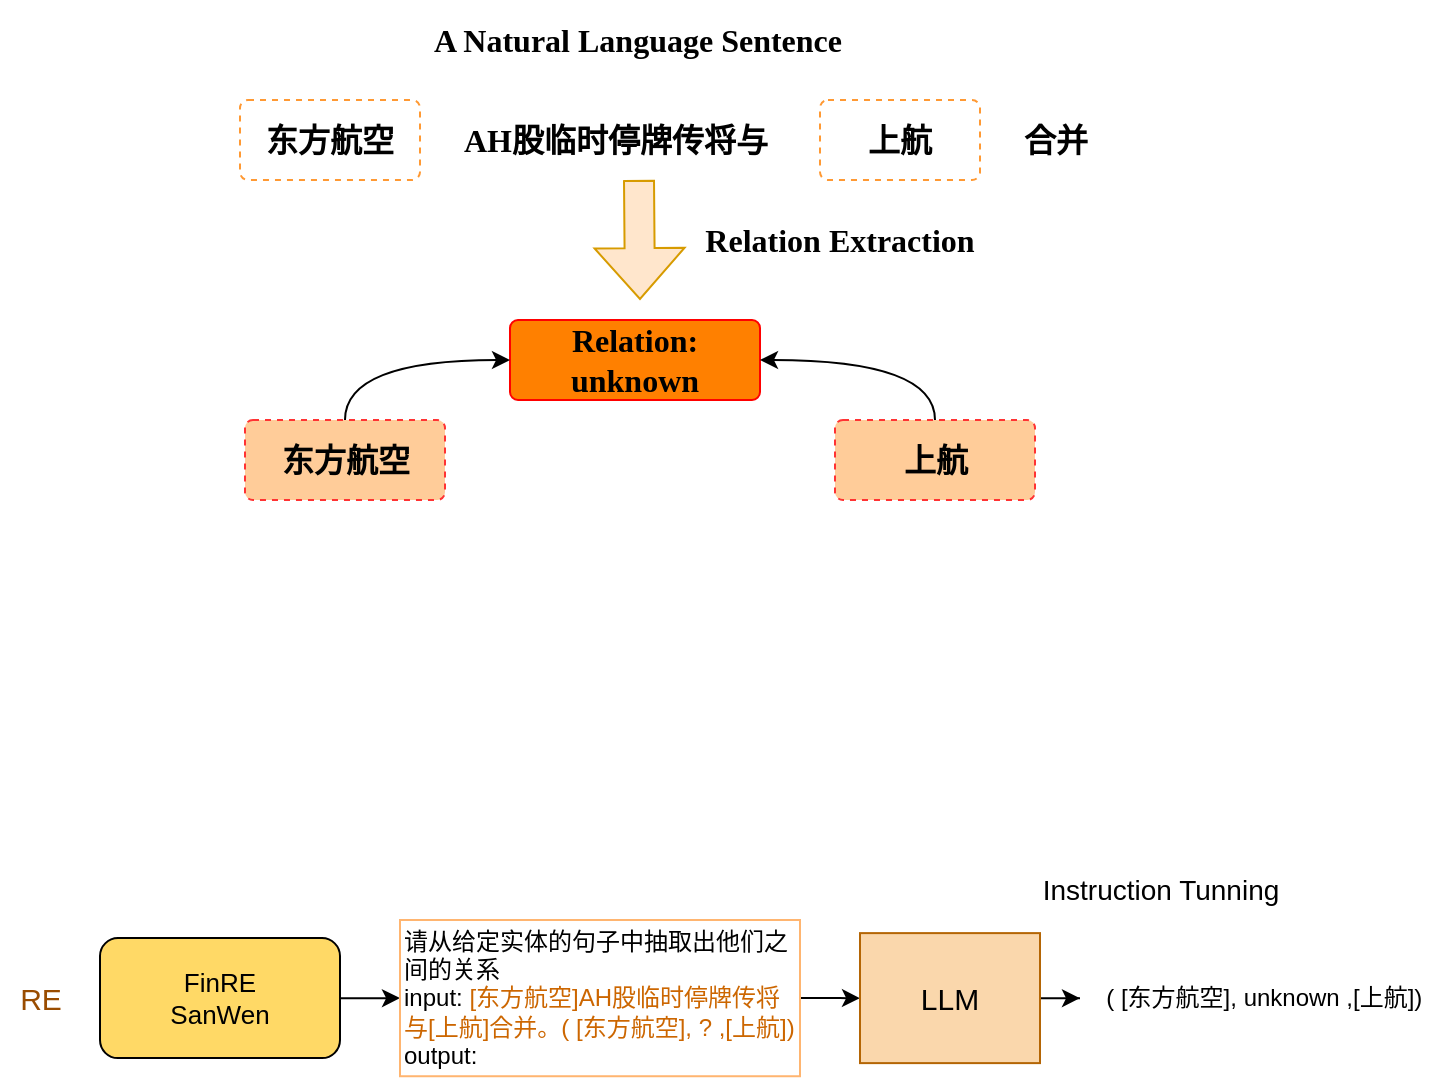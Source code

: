 <mxfile version="22.1.20" type="github">
  <diagram name="第 1 页" id="e0tXGLQbWe1YhPj0isI4">
    <mxGraphModel dx="906" dy="579" grid="1" gridSize="10" guides="1" tooltips="1" connect="1" arrows="1" fold="1" page="1" pageScale="1" pageWidth="827" pageHeight="1169" math="0" shadow="0">
      <root>
        <mxCell id="0" />
        <mxCell id="1" parent="0" />
        <mxCell id="T14ChnWQ33sPh7HlbQXI-1" value="&lt;font face=&quot;Times New Roman&quot; style=&quot;font-size: 16px;&quot;&gt;AH股临时停牌传将与&lt;/font&gt;" style="whiteSpace=wrap;html=1;align=left;strokeColor=none;fillColor=none;fontSize=16;fontStyle=1" parent="1" vertex="1">
          <mxGeometry x="270" y="80" width="160" height="40" as="geometry" />
        </mxCell>
        <mxCell id="T14ChnWQ33sPh7HlbQXI-5" value="东方航空" style="rounded=1;arcSize=10;whiteSpace=wrap;html=1;align=center;dashed=1;strokeColor=#FF9933;fontSize=16;fontStyle=1" parent="1" vertex="1">
          <mxGeometry x="160" y="80" width="90" height="40" as="geometry" />
        </mxCell>
        <mxCell id="T14ChnWQ33sPh7HlbQXI-7" value="上航" style="rounded=1;arcSize=10;whiteSpace=wrap;html=1;align=center;dashed=1;strokeColor=#FF9933;fontSize=16;fontStyle=1" parent="1" vertex="1">
          <mxGeometry x="450" y="80" width="80" height="40" as="geometry" />
        </mxCell>
        <mxCell id="T14ChnWQ33sPh7HlbQXI-9" value="&lt;font style=&quot;font-size: 16px;&quot; face=&quot;Times New Roman&quot;&gt;Relation: unknown&lt;/font&gt;" style="rounded=1;arcSize=10;whiteSpace=wrap;html=1;align=center;fillColor=#FF8000;strokeColor=#FF0000;fontSize=16;fontStyle=1" parent="1" vertex="1">
          <mxGeometry x="295" y="190" width="125" height="40" as="geometry" />
        </mxCell>
        <mxCell id="T14ChnWQ33sPh7HlbQXI-13" value="合并" style="whiteSpace=wrap;html=1;align=left;strokeColor=none;fillColor=none;fontSize=16;fontStyle=1" parent="1" vertex="1">
          <mxGeometry x="550" y="80" width="40" height="40" as="geometry" />
        </mxCell>
        <mxCell id="T14ChnWQ33sPh7HlbQXI-14" value="&lt;font face=&quot;Times New Roman&quot; style=&quot;font-size: 16px;&quot;&gt;A Natural Language Sentence&lt;/font&gt;" style="whiteSpace=wrap;html=1;align=left;strokeColor=none;fillColor=none;fontSize=16;fontStyle=1" parent="1" vertex="1">
          <mxGeometry x="255" y="30" width="210" height="40" as="geometry" />
        </mxCell>
        <mxCell id="T14ChnWQ33sPh7HlbQXI-21" style="edgeStyle=orthogonalEdgeStyle;rounded=0;orthogonalLoop=1;jettySize=auto;html=1;exitX=0.5;exitY=0;exitDx=0;exitDy=0;entryX=0;entryY=0.5;entryDx=0;entryDy=0;curved=1;fontSize=16;fontStyle=1" parent="1" source="T14ChnWQ33sPh7HlbQXI-19" target="T14ChnWQ33sPh7HlbQXI-9" edge="1">
          <mxGeometry relative="1" as="geometry" />
        </mxCell>
        <mxCell id="T14ChnWQ33sPh7HlbQXI-19" value="东方航空" style="rounded=1;arcSize=10;whiteSpace=wrap;html=1;align=center;dashed=1;fillColor=#ffcc99;strokeColor=#FF3333;fontSize=16;fontStyle=1" parent="1" vertex="1">
          <mxGeometry x="162.5" y="240" width="100" height="40" as="geometry" />
        </mxCell>
        <mxCell id="T14ChnWQ33sPh7HlbQXI-26" style="edgeStyle=orthogonalEdgeStyle;rounded=0;orthogonalLoop=1;jettySize=auto;html=1;exitX=0.5;exitY=0;exitDx=0;exitDy=0;entryX=1;entryY=0.5;entryDx=0;entryDy=0;curved=1;fontSize=16;fontStyle=1" parent="1" source="T14ChnWQ33sPh7HlbQXI-20" target="T14ChnWQ33sPh7HlbQXI-9" edge="1">
          <mxGeometry relative="1" as="geometry" />
        </mxCell>
        <mxCell id="T14ChnWQ33sPh7HlbQXI-20" value="上航" style="rounded=1;arcSize=10;whiteSpace=wrap;html=1;align=center;dashed=1;fillColor=#ffcc99;strokeColor=#FF3333;fontSize=16;fontStyle=1" parent="1" vertex="1">
          <mxGeometry x="457.5" y="240" width="100" height="40" as="geometry" />
        </mxCell>
        <mxCell id="jTw0942X2GlWAdndkURe-2" value="&lt;font face=&quot;Times New Roman&quot; style=&quot;font-size: 16px;&quot;&gt;Relation Extraction&lt;/font&gt;" style="text;html=1;strokeColor=none;fillColor=none;align=center;verticalAlign=middle;whiteSpace=wrap;rounded=0;fontSize=16;fontStyle=1" parent="1" vertex="1">
          <mxGeometry x="390" y="130" width="140" height="40" as="geometry" />
        </mxCell>
        <mxCell id="Fjn9wb1FyUSR9v3z9UPt-1" value="" style="shape=flexArrow;endArrow=classic;html=1;rounded=0;fillColor=#FFE6CC;strokeColor=#D79B00;endWidth=29;endSize=8.15;width=15;fontSize=16;" edge="1" parent="1">
          <mxGeometry width="50" height="50" relative="1" as="geometry">
            <mxPoint x="359.5" y="120" as="sourcePoint" />
            <mxPoint x="360" y="180" as="targetPoint" />
          </mxGeometry>
        </mxCell>
        <mxCell id="Fjn9wb1FyUSR9v3z9UPt-11" value="" style="edgeStyle=orthogonalEdgeStyle;rounded=0;orthogonalLoop=1;jettySize=auto;html=1;" edge="1" parent="1" source="Fjn9wb1FyUSR9v3z9UPt-12" target="Fjn9wb1FyUSR9v3z9UPt-15">
          <mxGeometry relative="1" as="geometry" />
        </mxCell>
        <mxCell id="Fjn9wb1FyUSR9v3z9UPt-12" value="&lt;font style=&quot;font-size: 13px;&quot;&gt;FinRE&lt;br&gt;SanWen&lt;/font&gt;" style="rounded=1;whiteSpace=wrap;html=1;fillColor=#FFD966;gradientColor=none;" vertex="1" parent="1">
          <mxGeometry x="90" y="499.06" width="120" height="60" as="geometry" />
        </mxCell>
        <mxCell id="Fjn9wb1FyUSR9v3z9UPt-13" value="&lt;font style=&quot;font-size: 15px;&quot;&gt;RE&lt;/font&gt;" style="text;html=1;align=center;verticalAlign=middle;resizable=0;points=[];autosize=1;strokeColor=none;fillColor=none;fontColor=#994C00;" vertex="1" parent="1">
          <mxGeometry x="40" y="514.06" width="40" height="30" as="geometry" />
        </mxCell>
        <mxCell id="Fjn9wb1FyUSR9v3z9UPt-14" value="" style="edgeStyle=orthogonalEdgeStyle;rounded=0;orthogonalLoop=1;jettySize=auto;html=1;" edge="1" parent="1" source="Fjn9wb1FyUSR9v3z9UPt-15" target="Fjn9wb1FyUSR9v3z9UPt-17">
          <mxGeometry relative="1" as="geometry" />
        </mxCell>
        <mxCell id="Fjn9wb1FyUSR9v3z9UPt-15" value="请从给定实体的句子中抽取出他们之间的关系&lt;br&gt;input: &lt;font color=&quot;#cc6600&quot;&gt;[东方航空]AH股临时停牌传将与[上航]合并。(&amp;nbsp;[东方航空], ? ,[上航])&lt;/font&gt;&lt;br&gt;output:&amp;nbsp;" style="whiteSpace=wrap;html=1;align=left;strokeColor=#FFB570;" vertex="1" parent="1">
          <mxGeometry x="240" y="490" width="200" height="78.12" as="geometry" />
        </mxCell>
        <mxCell id="Fjn9wb1FyUSR9v3z9UPt-16" value="" style="edgeStyle=orthogonalEdgeStyle;rounded=0;orthogonalLoop=1;jettySize=auto;html=1;" edge="1" parent="1" source="Fjn9wb1FyUSR9v3z9UPt-17" target="Fjn9wb1FyUSR9v3z9UPt-18">
          <mxGeometry relative="1" as="geometry" />
        </mxCell>
        <mxCell id="Fjn9wb1FyUSR9v3z9UPt-17" value="&lt;font style=&quot;font-size: 15px;&quot;&gt;LLM&lt;/font&gt;" style="rounded=0;whiteSpace=wrap;html=1;fillColor=#fad7ac;strokeColor=#b46504;" vertex="1" parent="1">
          <mxGeometry x="470" y="496.56" width="90" height="65" as="geometry" />
        </mxCell>
        <mxCell id="Fjn9wb1FyUSR9v3z9UPt-18" value="&amp;nbsp;(&amp;nbsp;[东方航空], unknown ,[上航])" style="text;html=1;align=center;verticalAlign=middle;resizable=0;points=[];autosize=1;strokeColor=none;fillColor=none;" vertex="1" parent="1">
          <mxGeometry x="580" y="514.06" width="180" height="30" as="geometry" />
        </mxCell>
        <mxCell id="Fjn9wb1FyUSR9v3z9UPt-19" value="&lt;font style=&quot;font-size: 14px;&quot;&gt;Instruction Tunning&lt;/font&gt;" style="text;html=1;align=center;verticalAlign=middle;resizable=0;points=[];autosize=1;strokeColor=none;fillColor=none;" vertex="1" parent="1">
          <mxGeometry x="550" y="460" width="140" height="30" as="geometry" />
        </mxCell>
      </root>
    </mxGraphModel>
  </diagram>
</mxfile>
